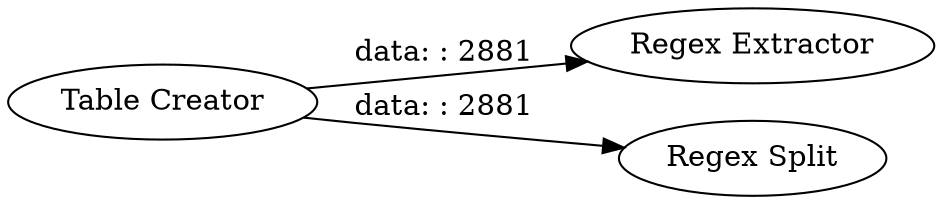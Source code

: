digraph {
	"-7208555892118347891_1" [label="Table Creator"]
	"-7208555892118347891_3" [label="Regex Extractor"]
	"-7208555892118347891_2" [label="Regex Split"]
	"-7208555892118347891_1" -> "-7208555892118347891_3" [label="data: : 2881"]
	"-7208555892118347891_1" -> "-7208555892118347891_2" [label="data: : 2881"]
	rankdir=LR
}
